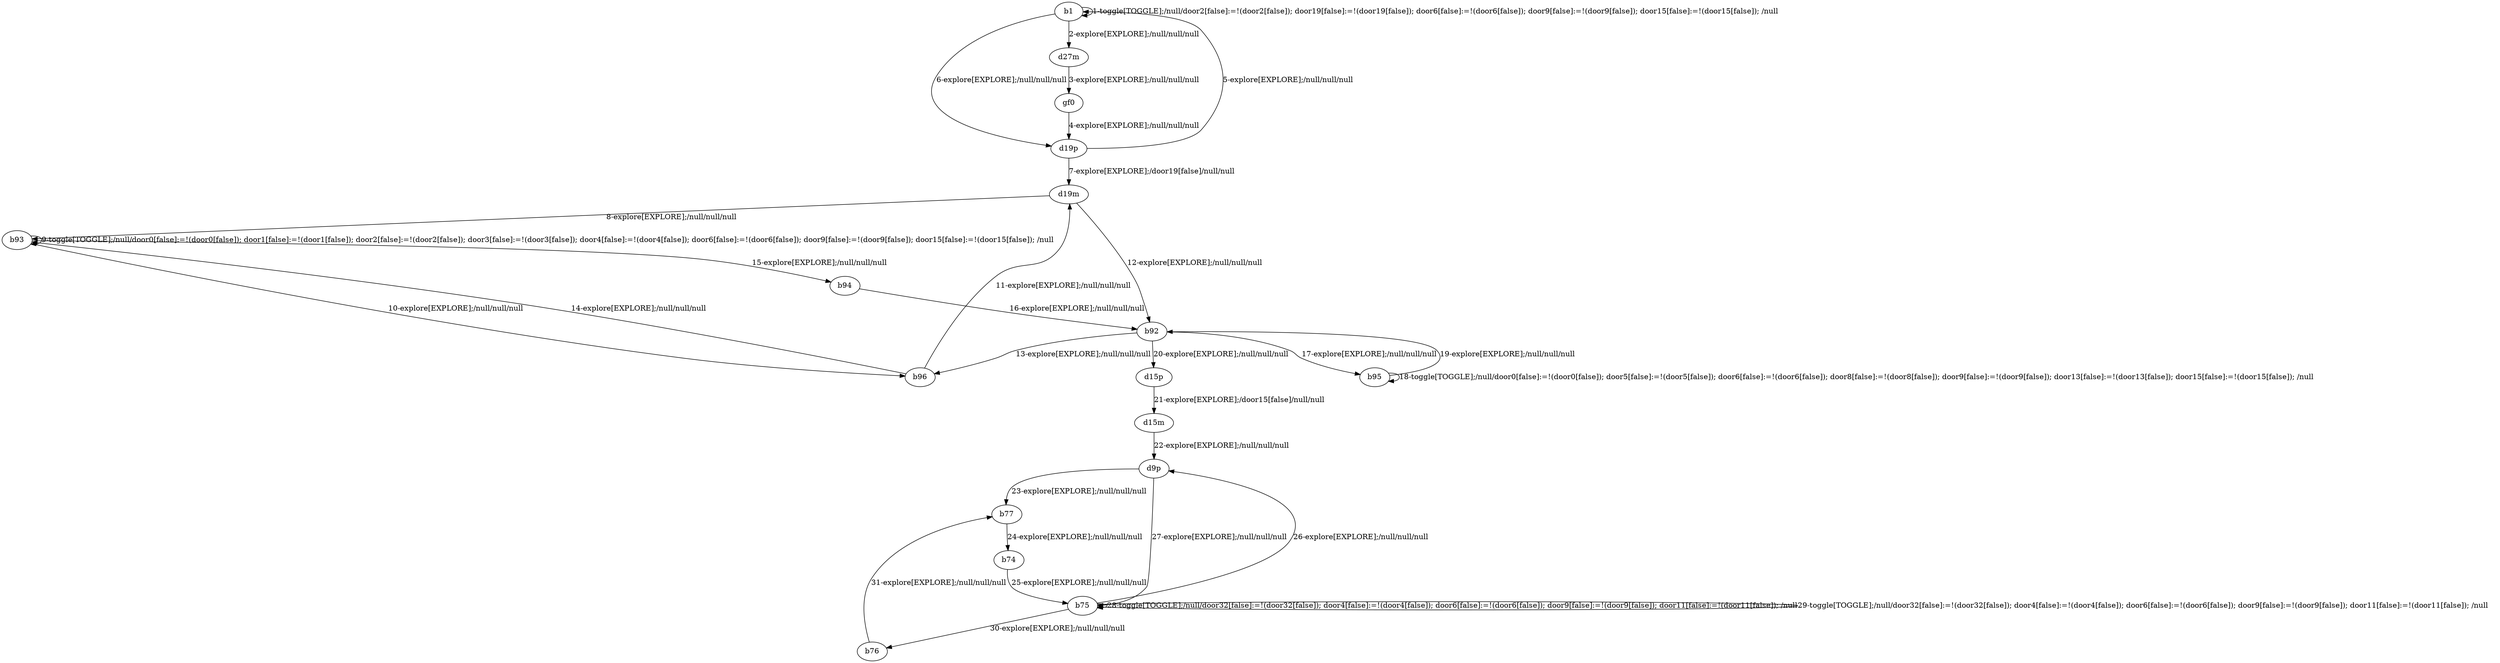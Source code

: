 # Total number of goals covered by this test: 1
# b76 --> b77

digraph g {
"b1" -> "b1" [label = "1-toggle[TOGGLE];/null/door2[false]:=!(door2[false]); door19[false]:=!(door19[false]); door6[false]:=!(door6[false]); door9[false]:=!(door9[false]); door15[false]:=!(door15[false]); /null"];
"b1" -> "d27m" [label = "2-explore[EXPLORE];/null/null/null"];
"d27m" -> "gf0" [label = "3-explore[EXPLORE];/null/null/null"];
"gf0" -> "d19p" [label = "4-explore[EXPLORE];/null/null/null"];
"d19p" -> "b1" [label = "5-explore[EXPLORE];/null/null/null"];
"b1" -> "d19p" [label = "6-explore[EXPLORE];/null/null/null"];
"d19p" -> "d19m" [label = "7-explore[EXPLORE];/door19[false]/null/null"];
"d19m" -> "b93" [label = "8-explore[EXPLORE];/null/null/null"];
"b93" -> "b93" [label = "9-toggle[TOGGLE];/null/door0[false]:=!(door0[false]); door1[false]:=!(door1[false]); door2[false]:=!(door2[false]); door3[false]:=!(door3[false]); door4[false]:=!(door4[false]); door6[false]:=!(door6[false]); door9[false]:=!(door9[false]); door15[false]:=!(door15[false]); /null"];
"b93" -> "b96" [label = "10-explore[EXPLORE];/null/null/null"];
"b96" -> "d19m" [label = "11-explore[EXPLORE];/null/null/null"];
"d19m" -> "b92" [label = "12-explore[EXPLORE];/null/null/null"];
"b92" -> "b96" [label = "13-explore[EXPLORE];/null/null/null"];
"b96" -> "b93" [label = "14-explore[EXPLORE];/null/null/null"];
"b93" -> "b94" [label = "15-explore[EXPLORE];/null/null/null"];
"b94" -> "b92" [label = "16-explore[EXPLORE];/null/null/null"];
"b92" -> "b95" [label = "17-explore[EXPLORE];/null/null/null"];
"b95" -> "b95" [label = "18-toggle[TOGGLE];/null/door0[false]:=!(door0[false]); door5[false]:=!(door5[false]); door6[false]:=!(door6[false]); door8[false]:=!(door8[false]); door9[false]:=!(door9[false]); door13[false]:=!(door13[false]); door15[false]:=!(door15[false]); /null"];
"b95" -> "b92" [label = "19-explore[EXPLORE];/null/null/null"];
"b92" -> "d15p" [label = "20-explore[EXPLORE];/null/null/null"];
"d15p" -> "d15m" [label = "21-explore[EXPLORE];/door15[false]/null/null"];
"d15m" -> "d9p" [label = "22-explore[EXPLORE];/null/null/null"];
"d9p" -> "b77" [label = "23-explore[EXPLORE];/null/null/null"];
"b77" -> "b74" [label = "24-explore[EXPLORE];/null/null/null"];
"b74" -> "b75" [label = "25-explore[EXPLORE];/null/null/null"];
"b75" -> "d9p" [label = "26-explore[EXPLORE];/null/null/null"];
"d9p" -> "b75" [label = "27-explore[EXPLORE];/null/null/null"];
"b75" -> "b75" [label = "28-toggle[TOGGLE];/null/door32[false]:=!(door32[false]); door4[false]:=!(door4[false]); door6[false]:=!(door6[false]); door9[false]:=!(door9[false]); door11[false]:=!(door11[false]); /null"];
"b75" -> "b75" [label = "29-toggle[TOGGLE];/null/door32[false]:=!(door32[false]); door4[false]:=!(door4[false]); door6[false]:=!(door6[false]); door9[false]:=!(door9[false]); door11[false]:=!(door11[false]); /null"];
"b75" -> "b76" [label = "30-explore[EXPLORE];/null/null/null"];
"b76" -> "b77" [label = "31-explore[EXPLORE];/null/null/null"];
}